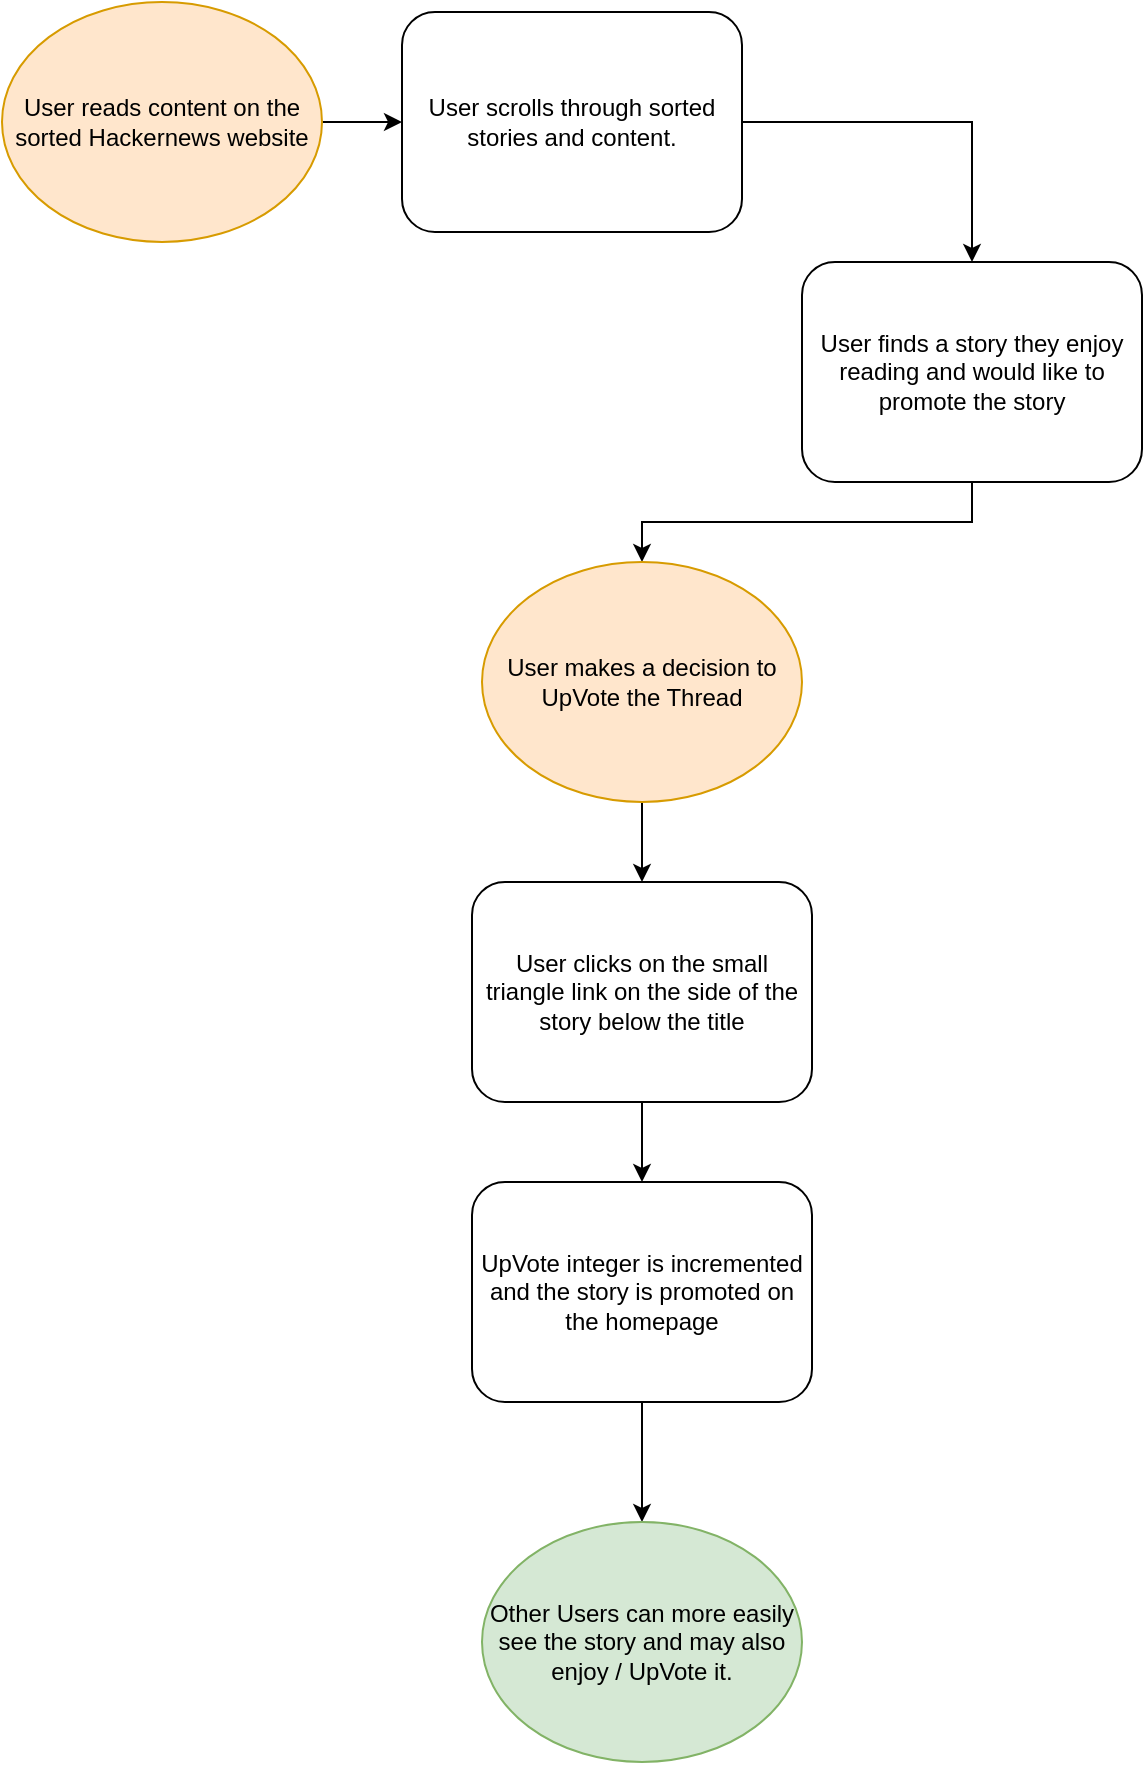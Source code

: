 <mxfile version="20.5.0" type="device"><diagram id="gbKOPgMW9qkA4_MjErpj" name="Page-1"><mxGraphModel dx="1422" dy="780" grid="1" gridSize="10" guides="1" tooltips="1" connect="1" arrows="1" fold="1" page="1" pageScale="1" pageWidth="850" pageHeight="1100" math="0" shadow="0"><root><mxCell id="0"/><mxCell id="1" parent="0"/><mxCell id="lxSazm7yumyh69_1GSxj-9" value="" style="edgeStyle=orthogonalEdgeStyle;rounded=0;orthogonalLoop=1;jettySize=auto;html=1;" edge="1" parent="1" source="lxSazm7yumyh69_1GSxj-1" target="lxSazm7yumyh69_1GSxj-2"><mxGeometry relative="1" as="geometry"/></mxCell><mxCell id="lxSazm7yumyh69_1GSxj-1" value="User reads content on the sorted Hackernews website" style="ellipse;whiteSpace=wrap;html=1;fillColor=#ffe6cc;strokeColor=#d79b00;" vertex="1" parent="1"><mxGeometry x="10" y="20" width="160" height="120" as="geometry"/></mxCell><mxCell id="lxSazm7yumyh69_1GSxj-10" style="edgeStyle=orthogonalEdgeStyle;rounded=0;orthogonalLoop=1;jettySize=auto;html=1;entryX=0.5;entryY=0;entryDx=0;entryDy=0;" edge="1" parent="1" source="lxSazm7yumyh69_1GSxj-2" target="lxSazm7yumyh69_1GSxj-3"><mxGeometry relative="1" as="geometry"><mxPoint x="500" y="140" as="targetPoint"/></mxGeometry></mxCell><mxCell id="lxSazm7yumyh69_1GSxj-2" value="User scrolls through sorted stories and content." style="rounded=1;whiteSpace=wrap;html=1;" vertex="1" parent="1"><mxGeometry x="210" y="25" width="170" height="110" as="geometry"/></mxCell><mxCell id="lxSazm7yumyh69_1GSxj-16" style="edgeStyle=orthogonalEdgeStyle;rounded=0;orthogonalLoop=1;jettySize=auto;html=1;entryX=0.5;entryY=0;entryDx=0;entryDy=0;" edge="1" parent="1" source="lxSazm7yumyh69_1GSxj-3" target="lxSazm7yumyh69_1GSxj-5"><mxGeometry relative="1" as="geometry"/></mxCell><mxCell id="lxSazm7yumyh69_1GSxj-3" value="User finds a story they enjoy reading and would like to promote the story" style="rounded=1;whiteSpace=wrap;html=1;" vertex="1" parent="1"><mxGeometry x="410" y="150" width="170" height="110" as="geometry"/></mxCell><mxCell id="lxSazm7yumyh69_1GSxj-20" style="edgeStyle=orthogonalEdgeStyle;rounded=0;orthogonalLoop=1;jettySize=auto;html=1;exitX=0.5;exitY=1;exitDx=0;exitDy=0;" edge="1" parent="1" source="lxSazm7yumyh69_1GSxj-5" target="lxSazm7yumyh69_1GSxj-7"><mxGeometry relative="1" as="geometry"/></mxCell><mxCell id="lxSazm7yumyh69_1GSxj-5" value="User makes a decision to UpVote the Thread" style="ellipse;whiteSpace=wrap;html=1;fillColor=#ffe6cc;strokeColor=#d79b00;" vertex="1" parent="1"><mxGeometry x="250" y="300" width="160" height="120" as="geometry"/></mxCell><mxCell id="lxSazm7yumyh69_1GSxj-22" value="" style="edgeStyle=orthogonalEdgeStyle;rounded=0;orthogonalLoop=1;jettySize=auto;html=1;" edge="1" parent="1" source="lxSazm7yumyh69_1GSxj-7" target="lxSazm7yumyh69_1GSxj-11"><mxGeometry relative="1" as="geometry"/></mxCell><mxCell id="lxSazm7yumyh69_1GSxj-7" value="User clicks on the small triangle link on the side of the story below the title" style="rounded=1;whiteSpace=wrap;html=1;" vertex="1" parent="1"><mxGeometry x="245" y="460" width="170" height="110" as="geometry"/></mxCell><mxCell id="lxSazm7yumyh69_1GSxj-24" value="" style="edgeStyle=orthogonalEdgeStyle;rounded=0;orthogonalLoop=1;jettySize=auto;html=1;" edge="1" parent="1" source="lxSazm7yumyh69_1GSxj-11" target="lxSazm7yumyh69_1GSxj-13"><mxGeometry relative="1" as="geometry"/></mxCell><mxCell id="lxSazm7yumyh69_1GSxj-11" value="UpVote integer is incremented and the story is promoted on the homepage" style="rounded=1;whiteSpace=wrap;html=1;" vertex="1" parent="1"><mxGeometry x="245" y="610" width="170" height="110" as="geometry"/></mxCell><mxCell id="lxSazm7yumyh69_1GSxj-13" value="Other Users can more easily see the story and may also enjoy / UpVote it." style="ellipse;whiteSpace=wrap;html=1;fillColor=#d5e8d4;strokeColor=#82b366;" vertex="1" parent="1"><mxGeometry x="250" y="780" width="160" height="120" as="geometry"/></mxCell><mxCell id="lxSazm7yumyh69_1GSxj-15" style="edgeStyle=orthogonalEdgeStyle;rounded=0;orthogonalLoop=1;jettySize=auto;html=1;exitX=0.5;exitY=1;exitDx=0;exitDy=0;" edge="1" parent="1" source="lxSazm7yumyh69_1GSxj-5" target="lxSazm7yumyh69_1GSxj-5"><mxGeometry relative="1" as="geometry"/></mxCell><mxCell id="lxSazm7yumyh69_1GSxj-19" value="" style="edgeStyle=orthogonalEdgeStyle;rounded=0;orthogonalLoop=1;jettySize=auto;html=1;entryX=0.5;entryY=0;entryDx=0;entryDy=0;endArrow=none;" edge="1" parent="1" source="lxSazm7yumyh69_1GSxj-3"><mxGeometry relative="1" as="geometry"><mxPoint x="495" y="260" as="sourcePoint"/><mxPoint x="495" y="270" as="targetPoint"/></mxGeometry></mxCell></root></mxGraphModel></diagram></mxfile>